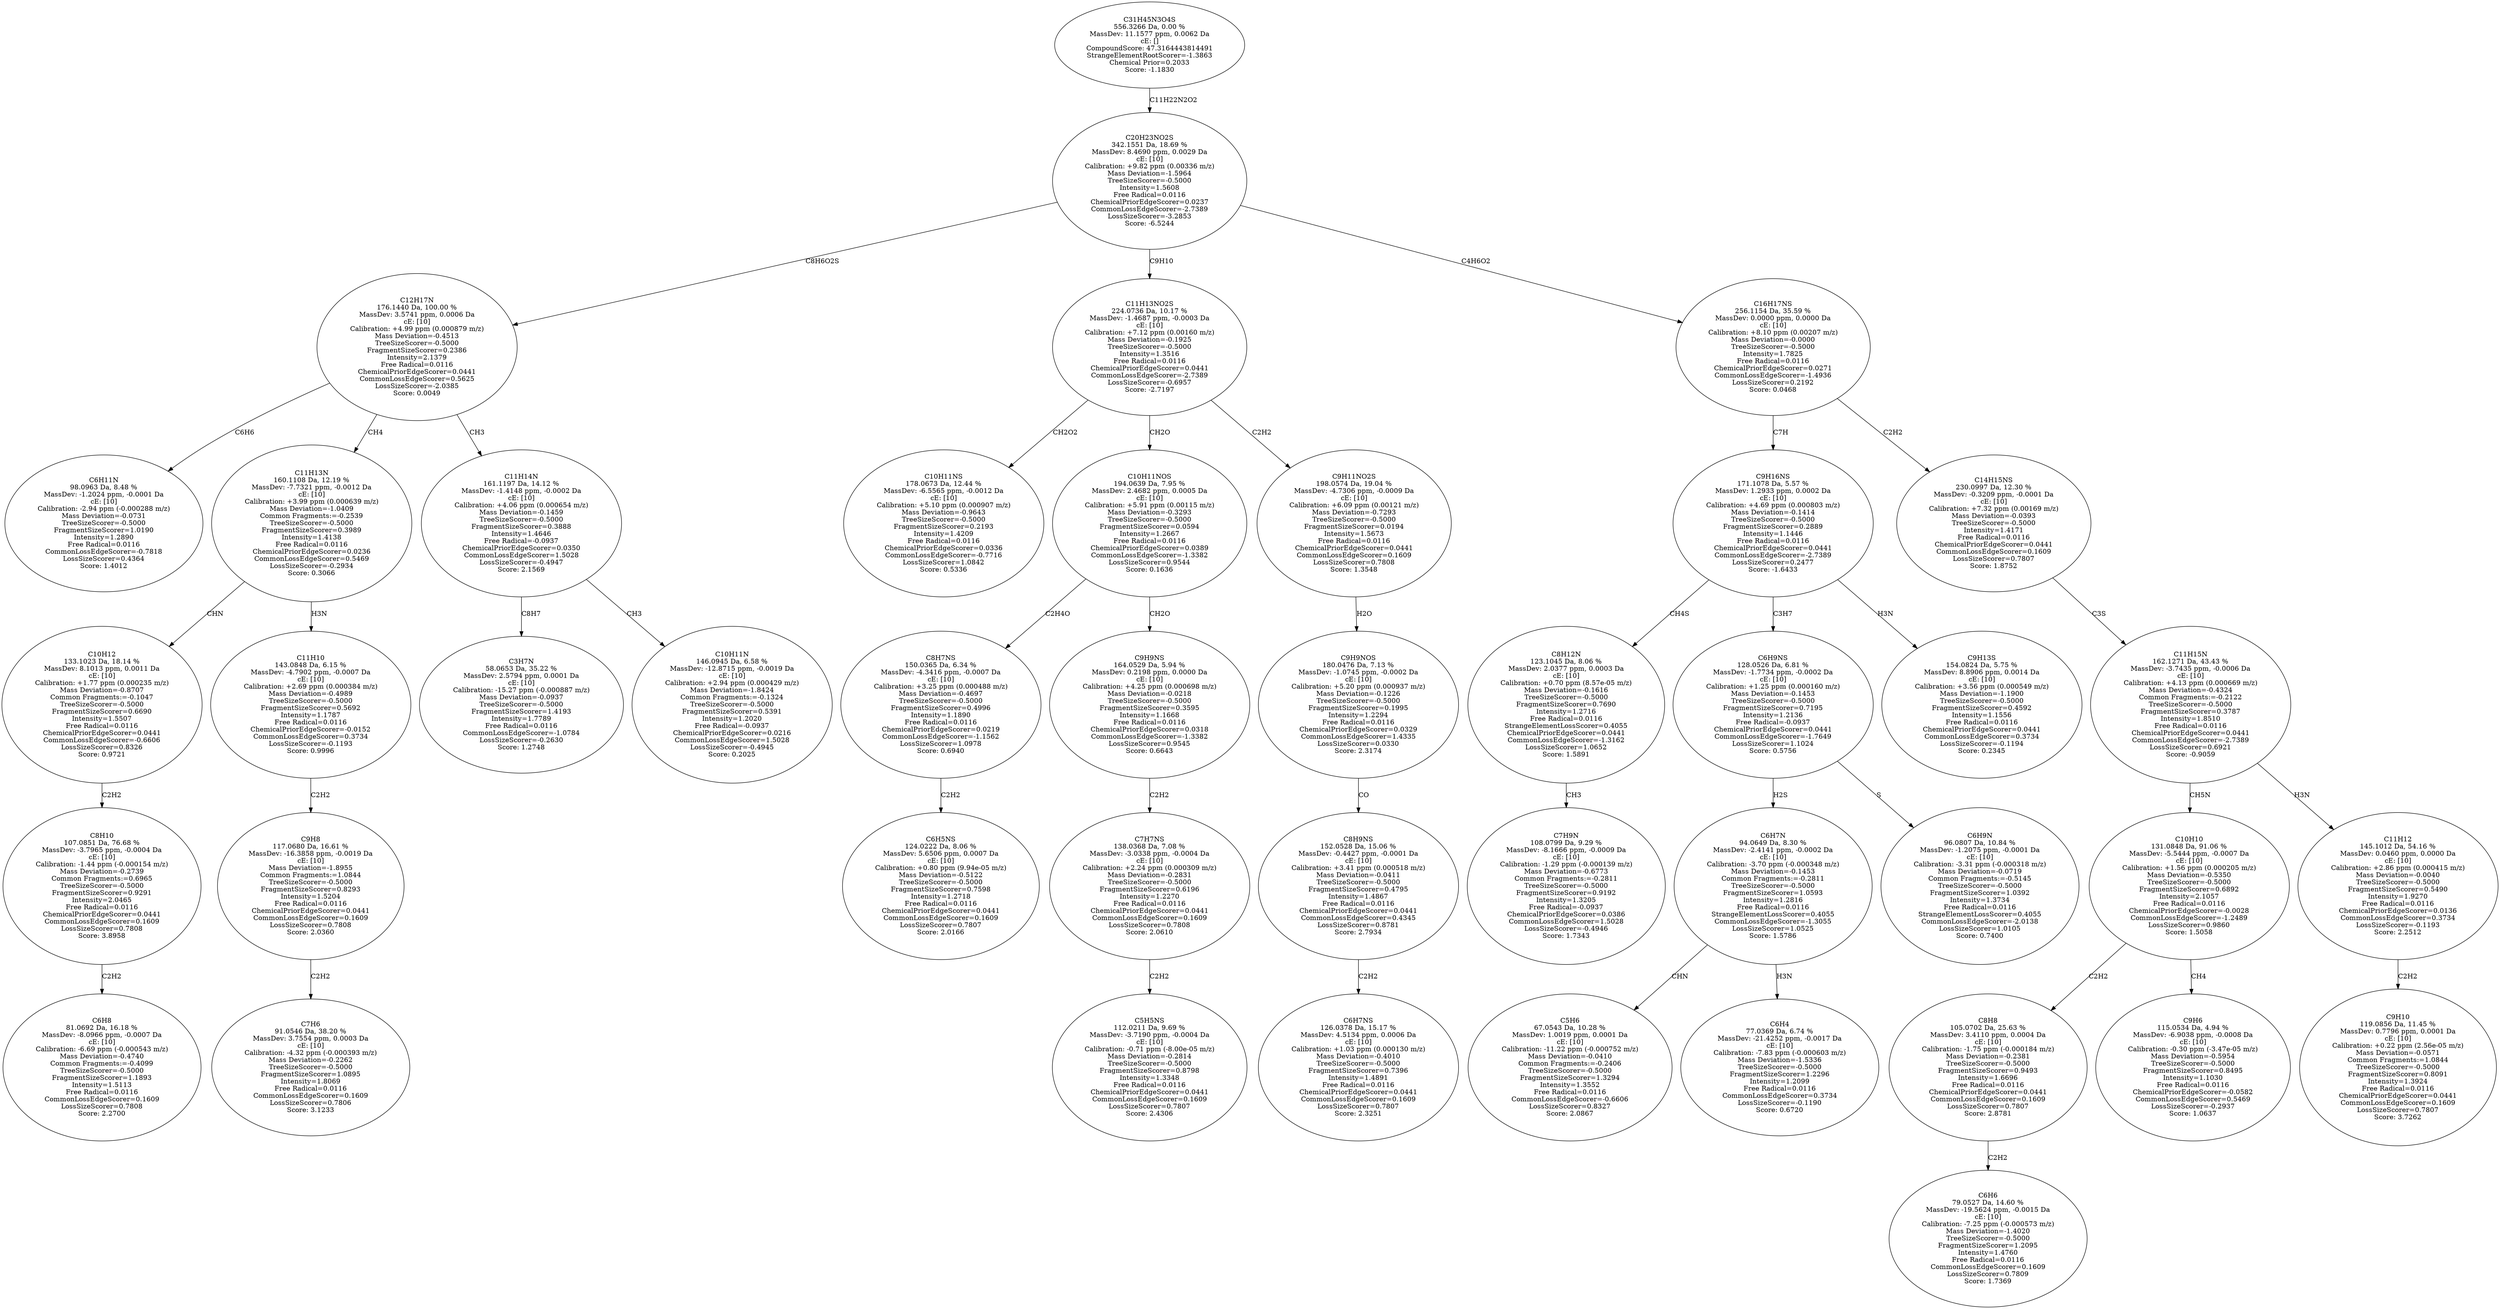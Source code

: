 strict digraph {
v1 [label="C6H11N\n98.0963 Da, 8.48 %\nMassDev: -1.2024 ppm, -0.0001 Da\ncE: [10]\nCalibration: -2.94 ppm (-0.000288 m/z)\nMass Deviation=-0.0731\nTreeSizeScorer=-0.5000\nFragmentSizeScorer=1.0190\nIntensity=1.2890\nFree Radical=0.0116\nCommonLossEdgeScorer=-0.7818\nLossSizeScorer=0.4364\nScore: 1.4012"];
v2 [label="C6H8\n81.0692 Da, 16.18 %\nMassDev: -8.0966 ppm, -0.0007 Da\ncE: [10]\nCalibration: -6.69 ppm (-0.000543 m/z)\nMass Deviation=-0.4740\nCommon Fragments:=-0.4099\nTreeSizeScorer=-0.5000\nFragmentSizeScorer=1.1893\nIntensity=1.5113\nFree Radical=0.0116\nCommonLossEdgeScorer=0.1609\nLossSizeScorer=0.7808\nScore: 2.2700"];
v3 [label="C8H10\n107.0851 Da, 76.68 %\nMassDev: -3.7965 ppm, -0.0004 Da\ncE: [10]\nCalibration: -1.44 ppm (-0.000154 m/z)\nMass Deviation=-0.2739\nCommon Fragments:=0.6965\nTreeSizeScorer=-0.5000\nFragmentSizeScorer=0.9291\nIntensity=2.0465\nFree Radical=0.0116\nChemicalPriorEdgeScorer=0.0441\nCommonLossEdgeScorer=0.1609\nLossSizeScorer=0.7808\nScore: 3.8958"];
v4 [label="C10H12\n133.1023 Da, 18.14 %\nMassDev: 8.1013 ppm, 0.0011 Da\ncE: [10]\nCalibration: +1.77 ppm (0.000235 m/z)\nMass Deviation=-0.8707\nCommon Fragments:=-0.1047\nTreeSizeScorer=-0.5000\nFragmentSizeScorer=0.6690\nIntensity=1.5507\nFree Radical=0.0116\nChemicalPriorEdgeScorer=0.0441\nCommonLossEdgeScorer=-0.6606\nLossSizeScorer=0.8326\nScore: 0.9721"];
v5 [label="C7H6\n91.0546 Da, 38.20 %\nMassDev: 3.7554 ppm, 0.0003 Da\ncE: [10]\nCalibration: -4.32 ppm (-0.000393 m/z)\nMass Deviation=-0.2262\nTreeSizeScorer=-0.5000\nFragmentSizeScorer=1.0895\nIntensity=1.8069\nFree Radical=0.0116\nCommonLossEdgeScorer=0.1609\nLossSizeScorer=0.7806\nScore: 3.1233"];
v6 [label="C9H8\n117.0680 Da, 16.61 %\nMassDev: -16.3858 ppm, -0.0019 Da\ncE: [10]\nMass Deviation=-1.8955\nCommon Fragments:=1.0844\nTreeSizeScorer=-0.5000\nFragmentSizeScorer=0.8293\nIntensity=1.5204\nFree Radical=0.0116\nChemicalPriorEdgeScorer=0.0441\nCommonLossEdgeScorer=0.1609\nLossSizeScorer=0.7808\nScore: 2.0360"];
v7 [label="C11H10\n143.0848 Da, 6.15 %\nMassDev: -4.7902 ppm, -0.0007 Da\ncE: [10]\nCalibration: +2.69 ppm (0.000384 m/z)\nMass Deviation=-0.4989\nTreeSizeScorer=-0.5000\nFragmentSizeScorer=0.5692\nIntensity=1.1787\nFree Radical=0.0116\nChemicalPriorEdgeScorer=-0.0152\nCommonLossEdgeScorer=0.3734\nLossSizeScorer=-0.1193\nScore: 0.9996"];
v8 [label="C11H13N\n160.1108 Da, 12.19 %\nMassDev: -7.7321 ppm, -0.0012 Da\ncE: [10]\nCalibration: +3.99 ppm (0.000639 m/z)\nMass Deviation=-1.0409\nCommon Fragments:=-0.2539\nTreeSizeScorer=-0.5000\nFragmentSizeScorer=0.3989\nIntensity=1.4138\nFree Radical=0.0116\nChemicalPriorEdgeScorer=0.0236\nCommonLossEdgeScorer=0.5469\nLossSizeScorer=-0.2934\nScore: 0.3066"];
v9 [label="C3H7N\n58.0653 Da, 35.22 %\nMassDev: 2.5794 ppm, 0.0001 Da\ncE: [10]\nCalibration: -15.27 ppm (-0.000887 m/z)\nMass Deviation=-0.0937\nTreeSizeScorer=-0.5000\nFragmentSizeScorer=1.4193\nIntensity=1.7789\nFree Radical=0.0116\nCommonLossEdgeScorer=-1.0784\nLossSizeScorer=-0.2630\nScore: 1.2748"];
v10 [label="C10H11N\n146.0945 Da, 6.58 %\nMassDev: -12.8715 ppm, -0.0019 Da\ncE: [10]\nCalibration: +2.94 ppm (0.000429 m/z)\nMass Deviation=-1.8424\nCommon Fragments:=-0.1324\nTreeSizeScorer=-0.5000\nFragmentSizeScorer=0.5391\nIntensity=1.2020\nFree Radical=-0.0937\nChemicalPriorEdgeScorer=0.0216\nCommonLossEdgeScorer=1.5028\nLossSizeScorer=-0.4945\nScore: 0.2025"];
v11 [label="C11H14N\n161.1197 Da, 14.12 %\nMassDev: -1.4148 ppm, -0.0002 Da\ncE: [10]\nCalibration: +4.06 ppm (0.000654 m/z)\nMass Deviation=-0.1459\nTreeSizeScorer=-0.5000\nFragmentSizeScorer=0.3888\nIntensity=1.4646\nFree Radical=-0.0937\nChemicalPriorEdgeScorer=0.0350\nCommonLossEdgeScorer=1.5028\nLossSizeScorer=-0.4947\nScore: 2.1569"];
v12 [label="C12H17N\n176.1440 Da, 100.00 %\nMassDev: 3.5741 ppm, 0.0006 Da\ncE: [10]\nCalibration: +4.99 ppm (0.000879 m/z)\nMass Deviation=-0.4513\nTreeSizeScorer=-0.5000\nFragmentSizeScorer=0.2386\nIntensity=2.1379\nFree Radical=0.0116\nChemicalPriorEdgeScorer=0.0441\nCommonLossEdgeScorer=0.5625\nLossSizeScorer=-2.0385\nScore: 0.0049"];
v13 [label="C10H11NS\n178.0673 Da, 12.44 %\nMassDev: -6.5565 ppm, -0.0012 Da\ncE: [10]\nCalibration: +5.10 ppm (0.000907 m/z)\nMass Deviation=-0.9643\nTreeSizeScorer=-0.5000\nFragmentSizeScorer=0.2193\nIntensity=1.4209\nFree Radical=0.0116\nChemicalPriorEdgeScorer=0.0336\nCommonLossEdgeScorer=-0.7716\nLossSizeScorer=1.0842\nScore: 0.5336"];
v14 [label="C6H5NS\n124.0222 Da, 8.06 %\nMassDev: 5.6506 ppm, 0.0007 Da\ncE: [10]\nCalibration: +0.80 ppm (9.94e-05 m/z)\nMass Deviation=-0.5122\nTreeSizeScorer=-0.5000\nFragmentSizeScorer=0.7598\nIntensity=1.2718\nFree Radical=0.0116\nChemicalPriorEdgeScorer=0.0441\nCommonLossEdgeScorer=0.1609\nLossSizeScorer=0.7807\nScore: 2.0166"];
v15 [label="C8H7NS\n150.0365 Da, 6.34 %\nMassDev: -4.3416 ppm, -0.0007 Da\ncE: [10]\nCalibration: +3.25 ppm (0.000488 m/z)\nMass Deviation=-0.4697\nTreeSizeScorer=-0.5000\nFragmentSizeScorer=0.4996\nIntensity=1.1890\nFree Radical=0.0116\nChemicalPriorEdgeScorer=0.0219\nCommonLossEdgeScorer=-1.1562\nLossSizeScorer=1.0978\nScore: 0.6940"];
v16 [label="C5H5NS\n112.0211 Da, 9.69 %\nMassDev: -3.7190 ppm, -0.0004 Da\ncE: [10]\nCalibration: -0.71 ppm (-8.00e-05 m/z)\nMass Deviation=-0.2814\nTreeSizeScorer=-0.5000\nFragmentSizeScorer=0.8798\nIntensity=1.3348\nFree Radical=0.0116\nChemicalPriorEdgeScorer=0.0441\nCommonLossEdgeScorer=0.1609\nLossSizeScorer=0.7807\nScore: 2.4306"];
v17 [label="C7H7NS\n138.0368 Da, 7.08 %\nMassDev: -3.0338 ppm, -0.0004 Da\ncE: [10]\nCalibration: +2.24 ppm (0.000309 m/z)\nMass Deviation=-0.2831\nTreeSizeScorer=-0.5000\nFragmentSizeScorer=0.6196\nIntensity=1.2270\nFree Radical=0.0116\nChemicalPriorEdgeScorer=0.0441\nCommonLossEdgeScorer=0.1609\nLossSizeScorer=0.7808\nScore: 2.0610"];
v18 [label="C9H9NS\n164.0529 Da, 5.94 %\nMassDev: 0.2198 ppm, 0.0000 Da\ncE: [10]\nCalibration: +4.25 ppm (0.000698 m/z)\nMass Deviation=-0.0218\nTreeSizeScorer=-0.5000\nFragmentSizeScorer=0.3595\nIntensity=1.1668\nFree Radical=0.0116\nChemicalPriorEdgeScorer=0.0318\nCommonLossEdgeScorer=-1.3382\nLossSizeScorer=0.9545\nScore: 0.6643"];
v19 [label="C10H11NOS\n194.0639 Da, 7.95 %\nMassDev: 2.4682 ppm, 0.0005 Da\ncE: [10]\nCalibration: +5.91 ppm (0.00115 m/z)\nMass Deviation=-0.3293\nTreeSizeScorer=-0.5000\nFragmentSizeScorer=0.0594\nIntensity=1.2667\nFree Radical=0.0116\nChemicalPriorEdgeScorer=0.0389\nCommonLossEdgeScorer=-1.3382\nLossSizeScorer=0.9544\nScore: 0.1636"];
v20 [label="C6H7NS\n126.0378 Da, 15.17 %\nMassDev: 4.5134 ppm, 0.0006 Da\ncE: [10]\nCalibration: +1.03 ppm (0.000130 m/z)\nMass Deviation=-0.4010\nTreeSizeScorer=-0.5000\nFragmentSizeScorer=0.7396\nIntensity=1.4891\nFree Radical=0.0116\nChemicalPriorEdgeScorer=0.0441\nCommonLossEdgeScorer=0.1609\nLossSizeScorer=0.7807\nScore: 2.3251"];
v21 [label="C8H9NS\n152.0528 Da, 15.06 %\nMassDev: -0.4427 ppm, -0.0001 Da\ncE: [10]\nCalibration: +3.41 ppm (0.000518 m/z)\nMass Deviation=-0.0411\nTreeSizeScorer=-0.5000\nFragmentSizeScorer=0.4795\nIntensity=1.4867\nFree Radical=0.0116\nChemicalPriorEdgeScorer=0.0441\nCommonLossEdgeScorer=0.4345\nLossSizeScorer=0.8781\nScore: 2.7934"];
v22 [label="C9H9NOS\n180.0476 Da, 7.13 %\nMassDev: -1.0745 ppm, -0.0002 Da\ncE: [10]\nCalibration: +5.20 ppm (0.000937 m/z)\nMass Deviation=-0.1226\nTreeSizeScorer=-0.5000\nFragmentSizeScorer=0.1995\nIntensity=1.2294\nFree Radical=0.0116\nChemicalPriorEdgeScorer=0.0329\nCommonLossEdgeScorer=1.4335\nLossSizeScorer=0.0330\nScore: 2.3174"];
v23 [label="C9H11NO2S\n198.0574 Da, 19.04 %\nMassDev: -4.7306 ppm, -0.0009 Da\ncE: [10]\nCalibration: +6.09 ppm (0.00121 m/z)\nMass Deviation=-0.7293\nTreeSizeScorer=-0.5000\nFragmentSizeScorer=0.0194\nIntensity=1.5673\nFree Radical=0.0116\nChemicalPriorEdgeScorer=0.0441\nCommonLossEdgeScorer=0.1609\nLossSizeScorer=0.7808\nScore: 1.3548"];
v24 [label="C11H13NO2S\n224.0736 Da, 10.17 %\nMassDev: -1.4687 ppm, -0.0003 Da\ncE: [10]\nCalibration: +7.12 ppm (0.00160 m/z)\nMass Deviation=-0.1925\nTreeSizeScorer=-0.5000\nIntensity=1.3516\nFree Radical=0.0116\nChemicalPriorEdgeScorer=0.0441\nCommonLossEdgeScorer=-2.7389\nLossSizeScorer=-0.6957\nScore: -2.7197"];
v25 [label="C7H9N\n108.0799 Da, 9.29 %\nMassDev: -8.1666 ppm, -0.0009 Da\ncE: [10]\nCalibration: -1.29 ppm (-0.000139 m/z)\nMass Deviation=-0.6773\nCommon Fragments:=-0.2811\nTreeSizeScorer=-0.5000\nFragmentSizeScorer=0.9192\nIntensity=1.3205\nFree Radical=-0.0937\nChemicalPriorEdgeScorer=0.0386\nCommonLossEdgeScorer=1.5028\nLossSizeScorer=-0.4946\nScore: 1.7343"];
v26 [label="C8H12N\n123.1045 Da, 8.06 %\nMassDev: 2.0377 ppm, 0.0003 Da\ncE: [10]\nCalibration: +0.70 ppm (8.57e-05 m/z)\nMass Deviation=-0.1616\nTreeSizeScorer=-0.5000\nFragmentSizeScorer=0.7690\nIntensity=1.2716\nFree Radical=0.0116\nStrangeElementLossScorer=0.4055\nChemicalPriorEdgeScorer=0.0441\nCommonLossEdgeScorer=-1.3162\nLossSizeScorer=1.0652\nScore: 1.5891"];
v27 [label="C5H6\n67.0543 Da, 10.28 %\nMassDev: 1.0019 ppm, 0.0001 Da\ncE: [10]\nCalibration: -11.22 ppm (-0.000752 m/z)\nMass Deviation=-0.0410\nCommon Fragments:=-0.2406\nTreeSizeScorer=-0.5000\nFragmentSizeScorer=1.3294\nIntensity=1.3552\nFree Radical=0.0116\nCommonLossEdgeScorer=-0.6606\nLossSizeScorer=0.8327\nScore: 2.0867"];
v28 [label="C6H4\n77.0369 Da, 6.74 %\nMassDev: -21.4252 ppm, -0.0017 Da\ncE: [10]\nCalibration: -7.83 ppm (-0.000603 m/z)\nMass Deviation=-1.5336\nTreeSizeScorer=-0.5000\nFragmentSizeScorer=1.2296\nIntensity=1.2099\nFree Radical=0.0116\nCommonLossEdgeScorer=0.3734\nLossSizeScorer=-0.1190\nScore: 0.6720"];
v29 [label="C6H7N\n94.0649 Da, 8.30 %\nMassDev: -2.4141 ppm, -0.0002 Da\ncE: [10]\nCalibration: -3.70 ppm (-0.000348 m/z)\nMass Deviation=-0.1453\nCommon Fragments:=-0.2811\nTreeSizeScorer=-0.5000\nFragmentSizeScorer=1.0593\nIntensity=1.2816\nFree Radical=0.0116\nStrangeElementLossScorer=0.4055\nCommonLossEdgeScorer=-1.3055\nLossSizeScorer=1.0525\nScore: 1.5786"];
v30 [label="C6H9N\n96.0807 Da, 10.84 %\nMassDev: -1.2075 ppm, -0.0001 Da\ncE: [10]\nCalibration: -3.31 ppm (-0.000318 m/z)\nMass Deviation=-0.0719\nCommon Fragments:=-0.5145\nTreeSizeScorer=-0.5000\nFragmentSizeScorer=1.0392\nIntensity=1.3734\nFree Radical=0.0116\nStrangeElementLossScorer=0.4055\nCommonLossEdgeScorer=-2.0138\nLossSizeScorer=1.0105\nScore: 0.7400"];
v31 [label="C6H9NS\n128.0526 Da, 6.81 %\nMassDev: -1.7734 ppm, -0.0002 Da\ncE: [10]\nCalibration: +1.25 ppm (0.000160 m/z)\nMass Deviation=-0.1453\nTreeSizeScorer=-0.5000\nFragmentSizeScorer=0.7195\nIntensity=1.2136\nFree Radical=-0.0937\nChemicalPriorEdgeScorer=0.0441\nCommonLossEdgeScorer=-1.7649\nLossSizeScorer=1.1024\nScore: 0.5756"];
v32 [label="C9H13S\n154.0824 Da, 5.75 %\nMassDev: 8.8906 ppm, 0.0014 Da\ncE: [10]\nCalibration: +3.56 ppm (0.000549 m/z)\nMass Deviation=-1.1900\nTreeSizeScorer=-0.5000\nFragmentSizeScorer=0.4592\nIntensity=1.1556\nFree Radical=0.0116\nChemicalPriorEdgeScorer=0.0441\nCommonLossEdgeScorer=0.3734\nLossSizeScorer=-0.1194\nScore: 0.2345"];
v33 [label="C9H16NS\n171.1078 Da, 5.57 %\nMassDev: 1.2933 ppm, 0.0002 Da\ncE: [10]\nCalibration: +4.69 ppm (0.000803 m/z)\nMass Deviation=-0.1414\nTreeSizeScorer=-0.5000\nFragmentSizeScorer=0.2889\nIntensity=1.1446\nFree Radical=0.0116\nChemicalPriorEdgeScorer=0.0441\nCommonLossEdgeScorer=-2.7389\nLossSizeScorer=0.2477\nScore: -1.6433"];
v34 [label="C6H6\n79.0527 Da, 14.60 %\nMassDev: -19.5624 ppm, -0.0015 Da\ncE: [10]\nCalibration: -7.25 ppm (-0.000573 m/z)\nMass Deviation=-1.4020\nTreeSizeScorer=-0.5000\nFragmentSizeScorer=1.2095\nIntensity=1.4760\nFree Radical=0.0116\nCommonLossEdgeScorer=0.1609\nLossSizeScorer=0.7809\nScore: 1.7369"];
v35 [label="C8H8\n105.0702 Da, 25.63 %\nMassDev: 3.4110 ppm, 0.0004 Da\ncE: [10]\nCalibration: -1.75 ppm (-0.000184 m/z)\nMass Deviation=-0.2381\nTreeSizeScorer=-0.5000\nFragmentSizeScorer=0.9493\nIntensity=1.6696\nFree Radical=0.0116\nChemicalPriorEdgeScorer=0.0441\nCommonLossEdgeScorer=0.1609\nLossSizeScorer=0.7807\nScore: 2.8781"];
v36 [label="C9H6\n115.0534 Da, 4.94 %\nMassDev: -6.9038 ppm, -0.0008 Da\ncE: [10]\nCalibration: -0.30 ppm (-3.47e-05 m/z)\nMass Deviation=-0.5954\nTreeSizeScorer=-0.5000\nFragmentSizeScorer=0.8495\nIntensity=1.1030\nFree Radical=0.0116\nChemicalPriorEdgeScorer=-0.0582\nCommonLossEdgeScorer=0.5469\nLossSizeScorer=-0.2937\nScore: 1.0637"];
v37 [label="C10H10\n131.0848 Da, 91.06 %\nMassDev: -5.5444 ppm, -0.0007 Da\ncE: [10]\nCalibration: +1.56 ppm (0.000205 m/z)\nMass Deviation=-0.5350\nTreeSizeScorer=-0.5000\nFragmentSizeScorer=0.6892\nIntensity=2.1057\nFree Radical=0.0116\nChemicalPriorEdgeScorer=-0.0028\nCommonLossEdgeScorer=-1.2489\nLossSizeScorer=0.9860\nScore: 1.5058"];
v38 [label="C9H10\n119.0856 Da, 11.45 %\nMassDev: 0.7796 ppm, 0.0001 Da\ncE: [10]\nCalibration: +0.22 ppm (2.56e-05 m/z)\nMass Deviation=-0.0571\nCommon Fragments:=1.0844\nTreeSizeScorer=-0.5000\nFragmentSizeScorer=0.8091\nIntensity=1.3924\nFree Radical=0.0116\nChemicalPriorEdgeScorer=0.0441\nCommonLossEdgeScorer=0.1609\nLossSizeScorer=0.7807\nScore: 3.7262"];
v39 [label="C11H12\n145.1012 Da, 54.16 %\nMassDev: 0.0460 ppm, 0.0000 Da\ncE: [10]\nCalibration: +2.86 ppm (0.000415 m/z)\nMass Deviation=-0.0040\nTreeSizeScorer=-0.5000\nFragmentSizeScorer=0.5490\nIntensity=1.9270\nFree Radical=0.0116\nChemicalPriorEdgeScorer=0.0136\nCommonLossEdgeScorer=0.3734\nLossSizeScorer=-0.1193\nScore: 2.2512"];
v40 [label="C11H15N\n162.1271 Da, 43.43 %\nMassDev: -3.7435 ppm, -0.0006 Da\ncE: [10]\nCalibration: +4.13 ppm (0.000669 m/z)\nMass Deviation=-0.4324\nCommon Fragments:=-0.2122\nTreeSizeScorer=-0.5000\nFragmentSizeScorer=0.3787\nIntensity=1.8510\nFree Radical=0.0116\nChemicalPriorEdgeScorer=0.0441\nCommonLossEdgeScorer=-2.7389\nLossSizeScorer=0.6921\nScore: -0.9059"];
v41 [label="C14H15NS\n230.0997 Da, 12.30 %\nMassDev: -0.3209 ppm, -0.0001 Da\ncE: [10]\nCalibration: +7.32 ppm (0.00169 m/z)\nMass Deviation=-0.0393\nTreeSizeScorer=-0.5000\nIntensity=1.4171\nFree Radical=0.0116\nChemicalPriorEdgeScorer=0.0441\nCommonLossEdgeScorer=0.1609\nLossSizeScorer=0.7807\nScore: 1.8752"];
v42 [label="C16H17NS\n256.1154 Da, 35.59 %\nMassDev: 0.0000 ppm, 0.0000 Da\ncE: [10]\nCalibration: +8.10 ppm (0.00207 m/z)\nMass Deviation=-0.0000\nTreeSizeScorer=-0.5000\nIntensity=1.7825\nFree Radical=0.0116\nChemicalPriorEdgeScorer=0.0271\nCommonLossEdgeScorer=-1.4936\nLossSizeScorer=0.2192\nScore: 0.0468"];
v43 [label="C20H23NO2S\n342.1551 Da, 18.69 %\nMassDev: 8.4690 ppm, 0.0029 Da\ncE: [10]\nCalibration: +9.82 ppm (0.00336 m/z)\nMass Deviation=-1.5964\nTreeSizeScorer=-0.5000\nIntensity=1.5608\nFree Radical=0.0116\nChemicalPriorEdgeScorer=0.0237\nCommonLossEdgeScorer=-2.7389\nLossSizeScorer=-3.2853\nScore: -6.5244"];
v44 [label="C31H45N3O4S\n556.3266 Da, 0.00 %\nMassDev: 11.1577 ppm, 0.0062 Da\ncE: []\nCompoundScore: 47.3164443814491\nStrangeElementRootScorer=-1.3863\nChemical Prior=0.2033\nScore: -1.1830"];
v12 -> v1 [label="C6H6"];
v3 -> v2 [label="C2H2"];
v4 -> v3 [label="C2H2"];
v8 -> v4 [label="CHN"];
v6 -> v5 [label="C2H2"];
v7 -> v6 [label="C2H2"];
v8 -> v7 [label="H3N"];
v12 -> v8 [label="CH4"];
v11 -> v9 [label="C8H7"];
v11 -> v10 [label="CH3"];
v12 -> v11 [label="CH3"];
v43 -> v12 [label="C8H6O2S"];
v24 -> v13 [label="CH2O2"];
v15 -> v14 [label="C2H2"];
v19 -> v15 [label="C2H4O"];
v17 -> v16 [label="C2H2"];
v18 -> v17 [label="C2H2"];
v19 -> v18 [label="CH2O"];
v24 -> v19 [label="CH2O"];
v21 -> v20 [label="C2H2"];
v22 -> v21 [label="CO"];
v23 -> v22 [label="H2O"];
v24 -> v23 [label="C2H2"];
v43 -> v24 [label="C9H10"];
v26 -> v25 [label="CH3"];
v33 -> v26 [label="CH4S"];
v29 -> v27 [label="CHN"];
v29 -> v28 [label="H3N"];
v31 -> v29 [label="H2S"];
v31 -> v30 [label="S"];
v33 -> v31 [label="C3H7"];
v33 -> v32 [label="H3N"];
v42 -> v33 [label="C7H"];
v35 -> v34 [label="C2H2"];
v37 -> v35 [label="C2H2"];
v37 -> v36 [label="CH4"];
v40 -> v37 [label="CH5N"];
v39 -> v38 [label="C2H2"];
v40 -> v39 [label="H3N"];
v41 -> v40 [label="C3S"];
v42 -> v41 [label="C2H2"];
v43 -> v42 [label="C4H6O2"];
v44 -> v43 [label="C11H22N2O2"];
}